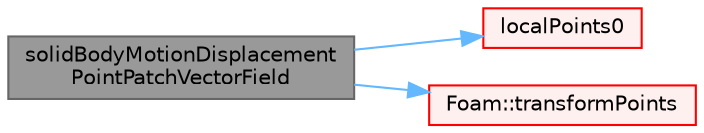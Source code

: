 digraph "solidBodyMotionDisplacementPointPatchVectorField"
{
 // LATEX_PDF_SIZE
  bgcolor="transparent";
  edge [fontname=Helvetica,fontsize=10,labelfontname=Helvetica,labelfontsize=10];
  node [fontname=Helvetica,fontsize=10,shape=box,height=0.2,width=0.4];
  rankdir="LR";
  Node1 [id="Node000001",label="solidBodyMotionDisplacement\lPointPatchVectorField",height=0.2,width=0.4,color="gray40", fillcolor="grey60", style="filled", fontcolor="black",tooltip=" "];
  Node1 -> Node2 [id="edge1_Node000001_Node000002",color="steelblue1",style="solid",tooltip=" "];
  Node2 [id="Node000002",label="localPoints0",height=0.2,width=0.4,color="red", fillcolor="#FFF0F0", style="filled",URL="$classFoam_1_1solidBodyMotionDisplacementPointPatchVectorField.html#a7871774564a11cd71c43af79756bad06",tooltip=" "];
  Node1 -> Node4 [id="edge2_Node000001_Node000004",color="steelblue1",style="solid",tooltip=" "];
  Node4 [id="Node000004",label="Foam::transformPoints",height=0.2,width=0.4,color="red", fillcolor="#FFF0F0", style="filled",URL="$namespaceFoam.html#add91e089cef0024bd1800581eed3257d",tooltip=" "];
}

